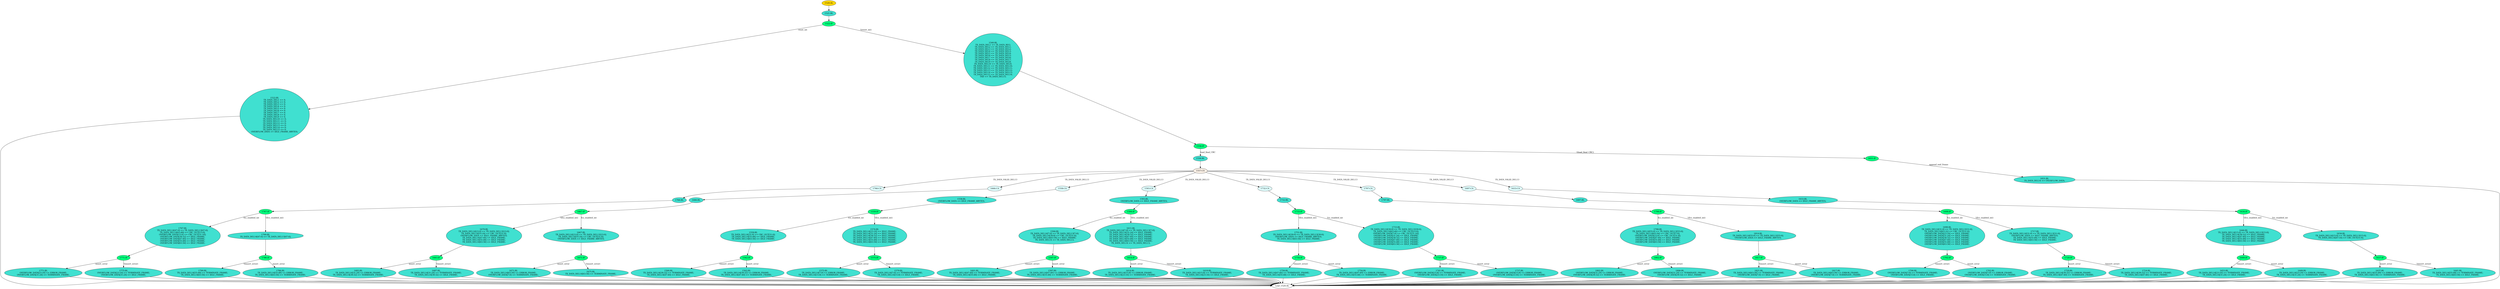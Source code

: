 strict digraph "" {
	node [label="\N"];
	"1821:BL"	 [ast="<pyverilog.vparser.ast.Block object at 0x7f2e1311b410>",
		fillcolor=turquoise,
		label="1821:BL
TX_DATA_DEL14[63:56] <= TERMINATE_FRAME;
OVERFLOW_DATA[7:0] <= IDLE_FRAME;",
		statements="[<pyverilog.vparser.ast.NonblockingSubstitution object at 0x7f2e12fb0f10>, <pyverilog.vparser.ast.NonblockingSubstitution object \
at 0x7f2e1311b1d0>]",
		style=filled,
		typ=Block];
	"Leaf_1520:AL"	 [def_var="['TX_DATA_DEL7', 'TX_DATA_DEL6', 'TX_DATA_DEL5', 'TX_DATA_DEL4', 'TX_DATA_DEL3', 'TX_DATA_DEL2', 'TX_DATA_DEL1', 'TX_DATA_DEL14', '\
TX_DATA_DEL12', 'TXD', 'OVERFLOW_DATA', 'TX_DATA_DEL11', 'TX_DATA_DEL9', 'TX_DATA_DEL8', 'TX_DATA_DEL10', 'TX_DATA_DEL13', 'TX_DATA_\
DEL15']",
		label="Leaf_1520:AL"];
	"1821:BL" -> "Leaf_1520:AL"	 [cond="[]",
		lineno=None];
	"1706:BL"	 [ast="<pyverilog.vparser.ast.Block object at 0x7f2e1311b910>",
		fillcolor=turquoise,
		label="1706:BL
OVERFLOW_DATA[7:0] <= TERMINATE_FRAME;
OVERFLOW_DATA[15:8] <= IDLE_FRAME;",
		statements="[<pyverilog.vparser.ast.NonblockingSubstitution object at 0x7f2e1311b450>, <pyverilog.vparser.ast.NonblockingSubstitution object \
at 0x7f2e1311b6d0>]",
		style=filled,
		typ=Block];
	"1706:BL" -> "Leaf_1520:AL"	 [cond="[]",
		lineno=None];
	"1766:CA"	 [ast="<pyverilog.vparser.ast.Case object at 0x7f2e1311b950>",
		fillcolor=lightcyan,
		label="1766:CA",
		statements="[]",
		style=filled,
		typ=Case];
	"1766:BL"	 [ast="<pyverilog.vparser.ast.Block object at 0x7f2e1311b9d0>",
		fillcolor=turquoise,
		label="1766:BL",
		statements="[]",
		style=filled,
		typ=Block];
	"1766:CA" -> "1766:BL"	 [cond="[]",
		lineno=None];
	"1575:IF"	 [ast="<pyverilog.vparser.ast.IfStatement object at 0x7f2e12fb3710>",
		fillcolor=springgreen,
		label="1575:IF",
		statements="[]",
		style=filled,
		typ=IfStatement];
	"1575:BL"	 [ast="<pyverilog.vparser.ast.Block object at 0x7f2e12fb3c50>",
		fillcolor=turquoise,
		label="1575:BL
TX_DATA_DEL14[7:0] <= ERROR_FRAME;
TX_DATA_DEL14[15:8] <= TERMINATE_FRAME;",
		statements="[<pyverilog.vparser.ast.NonblockingSubstitution object at 0x7f2e12fb3c90>, <pyverilog.vparser.ast.NonblockingSubstitution object \
at 0x7f2e12fb3ed0>]",
		style=filled,
		typ=Block];
	"1575:IF" -> "1575:BL"	 [cond="['insert_error']",
		label=insert_error,
		lineno=1575];
	"1579:BL"	 [ast="<pyverilog.vparser.ast.Block object at 0x7f2e12fb3750>",
		fillcolor=turquoise,
		label="1579:BL
TX_DATA_DEL14[7:0] <= TERMINATE_FRAME;
TX_DATA_DEL14[15:8] <= IDLE_FRAME;",
		statements="[<pyverilog.vparser.ast.NonblockingSubstitution object at 0x7f2e12fb3790>, <pyverilog.vparser.ast.NonblockingSubstitution object \
at 0x7f2e12fb3a10>]",
		style=filled,
		typ=Block];
	"1575:IF" -> "1579:BL"	 [cond="['insert_error']",
		label="!(insert_error)",
		lineno=1575];
	"1679:BL"	 [ast="<pyverilog.vparser.ast.Block object at 0x7f2e12fb5110>",
		fillcolor=turquoise,
		label="1679:BL
TX_DATA_DEL14[23:0] <= TX_DATA_DEL13[23:0];
TX_DATA_DEL14[55:24] <= CRC_OUT[31:0];
OVERFLOW_DATA <= IDLE_FRAME_8BYTES;
TX_\
DATA_DEL14[47:40] <= IDLE_FRAME;
TX_DATA_DEL14[55:48] <= IDLE_FRAME;
TX_DATA_DEL14[63:56] <= IDLE_FRAME;",
		statements="[<pyverilog.vparser.ast.NonblockingSubstitution object at 0x7f2e12fb4210>, <pyverilog.vparser.ast.NonblockingSubstitution object \
at 0x7f2e12fb4550>, <pyverilog.vparser.ast.NonblockingSubstitution object at 0x7f2e12fb4850>, <pyverilog.vparser.ast.NonblockingSubstitution \
object at 0x7f2e12fb4a10>, <pyverilog.vparser.ast.NonblockingSubstitution object at 0x7f2e12fb4c50>, <pyverilog.vparser.ast.NonblockingSubstitution \
object at 0x7f2e12fb4e90>]",
		style=filled,
		typ=Block];
	"1683:IF"	 [ast="<pyverilog.vparser.ast.IfStatement object at 0x7f2e12fb5150>",
		fillcolor=springgreen,
		label="1683:IF",
		statements="[]",
		style=filled,
		typ=IfStatement];
	"1679:BL" -> "1683:IF"	 [cond="[]",
		lineno=None];
	"1720:BL"	 [ast="<pyverilog.vparser.ast.Block object at 0x7f2e12fb6110>",
		fillcolor=turquoise,
		label="1720:BL
TX_DATA_DEL14[39:32] <= ERROR_FRAME;
TX_DATA_DEL14[47:40] <= TERMINATE_FRAME;",
		statements="[<pyverilog.vparser.ast.NonblockingSubstitution object at 0x7f2e12fb5c10>, <pyverilog.vparser.ast.NonblockingSubstitution object \
at 0x7f2e12fb5e50>]",
		style=filled,
		typ=Block];
	"1720:BL" -> "Leaf_1520:AL"	 [cond="[]",
		lineno=None];
	"1597:IF"	 [ast="<pyverilog.vparser.ast.IfStatement object at 0x7f2e12fb6150>",
		fillcolor=springgreen,
		label="1597:IF",
		statements="[]",
		style=filled,
		typ=IfStatement];
	"1601:BL"	 [ast="<pyverilog.vparser.ast.Block object at 0x7f2e12fb6190>",
		fillcolor=turquoise,
		label="1601:BL
TX_DATA_DEL14[47:40] <= TERMINATE_FRAME;
TX_DATA_DEL14[55:48] <= IDLE_FRAME;",
		statements="[<pyverilog.vparser.ast.NonblockingSubstitution object at 0x7f2e12fb61d0>, <pyverilog.vparser.ast.NonblockingSubstitution object \
at 0x7f2e12fb6450>]",
		style=filled,
		typ=Block];
	"1597:IF" -> "1601:BL"	 [cond="['insert_error']",
		label="!(insert_error)",
		lineno=1597];
	"1597:BL"	 [ast="<pyverilog.vparser.ast.Block object at 0x7f2e12fb6690>",
		fillcolor=turquoise,
		label="1597:BL
TX_DATA_DEL14[47:40] <= ERROR_FRAME;
TX_DATA_DEL14[55:48] <= TERMINATE_FRAME;",
		statements="[<pyverilog.vparser.ast.NonblockingSubstitution object at 0x7f2e12fb66d0>, <pyverilog.vparser.ast.NonblockingSubstitution object \
at 0x7f2e12fb6910>]",
		style=filled,
		typ=Block];
	"1597:IF" -> "1597:BL"	 [cond="['insert_error']",
		label=insert_error,
		lineno=1597];
	"1798:BL"	 [ast="<pyverilog.vparser.ast.Block object at 0x7f2e12fb7c50>",
		fillcolor=turquoise,
		label="1798:BL
TX_DATA_DEL14[55:0] <= TX_DATA_DEL13[55:0];
TX_DATA_DEL14[63:56] <= CRC_OUT[7:0];
OVERFLOW_DATA[23:0] <= CRC_OUT[31:8];
\
OVERFLOW_DATA[47:40] <= IDLE_FRAME;
OVERFLOW_DATA[55:48] <= IDLE_FRAME;
OVERFLOW_DATA[63:56] <= IDLE_FRAME;",
		statements="[<pyverilog.vparser.ast.NonblockingSubstitution object at 0x7f2e12fb6c10>, <pyverilog.vparser.ast.NonblockingSubstitution object \
at 0x7f2e12fb6f50>, <pyverilog.vparser.ast.NonblockingSubstitution object at 0x7f2e12fb7290>, <pyverilog.vparser.ast.NonblockingSubstitution \
object at 0x7f2e12fb7590>, <pyverilog.vparser.ast.NonblockingSubstitution object at 0x7f2e12fb77d0>, <pyverilog.vparser.ast.NonblockingSubstitution \
object at 0x7f2e12fb7a10>]",
		style=filled,
		typ=Block];
	"1802:IF"	 [ast="<pyverilog.vparser.ast.IfStatement object at 0x7f2e12fb7c90>",
		fillcolor=springgreen,
		label="1802:IF",
		statements="[]",
		style=filled,
		typ=IfStatement];
	"1798:BL" -> "1802:IF"	 [cond="[]",
		lineno=None];
	"1817:IF"	 [ast="<pyverilog.vparser.ast.IfStatement object at 0x7f2e12fb8790>",
		fillcolor=springgreen,
		label="1817:IF",
		statements="[]",
		style=filled,
		typ=IfStatement];
	"1817:IF" -> "1821:BL"	 [cond="['insert_error']",
		label="!(insert_error)",
		lineno=1817];
	"1817:BL"	 [ast="<pyverilog.vparser.ast.Block object at 0x7f2e12fb87d0>",
		fillcolor=turquoise,
		label="1817:BL
TX_DATA_DEL14[63:56] <= ERROR_FRAME;
OVERFLOW_DATA[7:0] <= TERMINATE_FRAME;",
		statements="[<pyverilog.vparser.ast.NonblockingSubstitution object at 0x7f2e12fb8810>, <pyverilog.vparser.ast.NonblockingSubstitution object \
at 0x7f2e12fb8a50>]",
		style=filled,
		typ=Block];
	"1817:IF" -> "1817:BL"	 [cond="['insert_error']",
		label=insert_error,
		lineno=1817];
	"1771:BL"	 [ast="<pyverilog.vparser.ast.Block object at 0x7f2e12fb27d0>",
		fillcolor=turquoise,
		label="1771:BL
OVERFLOW_DATA[23:16] <= ERROR_FRAME;
OVERFLOW_DATA[31:24] <= TERMINATE_FRAME;",
		statements="[<pyverilog.vparser.ast.NonblockingSubstitution object at 0x7f2e12fb2810>, <pyverilog.vparser.ast.NonblockingSubstitution object \
at 0x7f2e12fb2a50>]",
		style=filled,
		typ=Block];
	"1771:BL" -> "Leaf_1520:AL"	 [cond="[]",
		lineno=None];
	"1667:BL"	 [ast="<pyverilog.vparser.ast.Block object at 0x7f2e12fb9590>",
		fillcolor=turquoise,
		label="1667:BL
TX_DATA_DEL14[23:0] <= TX_DATA_DEL13[23:0];
TX_DATA_DEL14[55:24] <= CRC_OUT[31:0];
OVERFLOW_DATA <= IDLE_FRAME_8BYTES;",
		statements="[<pyverilog.vparser.ast.NonblockingSubstitution object at 0x7f2e12fb8d50>, <pyverilog.vparser.ast.NonblockingSubstitution object \
at 0x7f2e12fb90d0>, <pyverilog.vparser.ast.NonblockingSubstitution object at 0x7f2e12fb93d0>]",
		style=filled,
		typ=Block];
	"1671:IF"	 [ast="<pyverilog.vparser.ast.IfStatement object at 0x7f2e12fb95d0>",
		fillcolor=springgreen,
		label="1671:IF",
		statements="[]",
		style=filled,
		typ=IfStatement];
	"1667:BL" -> "1671:IF"	 [cond="[]",
		lineno=None];
	"1790:BL"	 [ast="<pyverilog.vparser.ast.Block object at 0x7f2e1311be10>",
		fillcolor=turquoise,
		label="1790:BL
TX_DATA_DEL14[55:48] <= TERMINATE_FRAME;
TX_DATA_DEL14[63:56] <= IDLE_FRAME;",
		statements="[<pyverilog.vparser.ast.NonblockingSubstitution object at 0x7f2e1311be50>, <pyverilog.vparser.ast.NonblockingSubstitution object \
at 0x7f2e12fb1110>]",
		style=filled,
		typ=Block];
	"1790:BL" -> "Leaf_1520:AL"	 [cond="[]",
		lineno=None];
	"1593:BL"	 [ast="<pyverilog.vparser.ast.Block object at 0x7f2e12fbc090>",
		fillcolor=turquoise,
		label="1593:BL
OVERFLOW_DATA <= IDLE_FRAME_8BYTES;",
		statements="[<pyverilog.vparser.ast.NonblockingSubstitution object at 0x7f2e12fb9e90>]",
		style=filled,
		typ=Block];
	"1594:IF"	 [ast="<pyverilog.vparser.ast.IfStatement object at 0x7f2e12fbc0d0>",
		fillcolor=springgreen,
		label="1594:IF",
		statements="[]",
		style=filled,
		typ=IfStatement];
	"1593:BL" -> "1594:IF"	 [cond="[]",
		lineno=None];
	"1758:BL"	 [ast="<pyverilog.vparser.ast.Block object at 0x7f2e12f71190>",
		fillcolor=turquoise,
		label="1758:BL
TX_DATA_DEL14[47:40] <= TERMINATE_FRAME;
TX_DATA_DEL14[55:48] <= IDLE_FRAME;",
		statements="[<pyverilog.vparser.ast.NonblockingSubstitution object at 0x7f2e12f711d0>, <pyverilog.vparser.ast.NonblockingSubstitution object \
at 0x7f2e12f71450>]",
		style=filled,
		typ=Block];
	"1758:BL" -> "Leaf_1520:AL"	 [cond="[]",
		lineno=None];
	"1702:BL"	 [ast="<pyverilog.vparser.ast.Block object at 0x7f2e12fcdc90>",
		fillcolor=turquoise,
		label="1702:BL
OVERFLOW_DATA[7:0] <= ERROR_FRAME;
OVERFLOW_DATA[15:8] <= TERMINATE_FRAME;",
		statements="[<pyverilog.vparser.ast.NonblockingSubstitution object at 0x7f2e12fcd7d0>, <pyverilog.vparser.ast.NonblockingSubstitution object \
at 0x7f2e12fcda10>]",
		style=filled,
		typ=Block];
	"1702:BL" -> "Leaf_1520:AL"	 [cond="[]",
		lineno=None];
	"1720:IF"	 [ast="<pyverilog.vparser.ast.IfStatement object at 0x7f2e12f57210>",
		fillcolor=springgreen,
		label="1720:IF",
		statements="[]",
		style=filled,
		typ=IfStatement];
	"1720:IF" -> "1720:BL"	 [cond="['insert_error']",
		label=insert_error,
		lineno=1720];
	"1724:BL"	 [ast="<pyverilog.vparser.ast.Block object at 0x7f2e12f57250>",
		fillcolor=turquoise,
		label="1724:BL
TX_DATA_DEL14[39:32] <= TERMINATE_FRAME;
TX_DATA_DEL14[47:40] <= IDLE_FRAME;",
		statements="[<pyverilog.vparser.ast.NonblockingSubstitution object at 0x7f2e12f57290>, <pyverilog.vparser.ast.NonblockingSubstitution object \
at 0x7f2e12f57510>]",
		style=filled,
		typ=Block];
	"1720:IF" -> "1724:BL"	 [cond="['insert_error']",
		label="!(insert_error)",
		lineno=1720];
	"1637:IF"	 [ast="<pyverilog.vparser.ast.IfStatement object at 0x7f2e12f577d0>",
		fillcolor=springgreen,
		label="1637:IF",
		statements="[]",
		style=filled,
		typ=IfStatement];
	"1637:BL"	 [ast="<pyverilog.vparser.ast.Block object at 0x7f2e13303410>",
		fillcolor=turquoise,
		label="1637:BL
TX_DATA_DEL14[55:48] <= ERROR_FRAME;
TX_DATA_DEL14[63:56] <= TERMINATE_FRAME;",
		statements="[<pyverilog.vparser.ast.NonblockingSubstitution object at 0x7f2e13303e50>, <pyverilog.vparser.ast.NonblockingSubstitution object \
at 0x7f2e12f57f10>]",
		style=filled,
		typ=Block];
	"1637:IF" -> "1637:BL"	 [cond="['insert_error']",
		label=insert_error,
		lineno=1637];
	"1641:BL"	 [ast="<pyverilog.vparser.ast.Block object at 0x7f2e12f57810>",
		fillcolor=turquoise,
		label="1641:BL
TX_DATA_DEL14[55:48] <= TERMINATE_FRAME;
TX_DATA_DEL14[63:56] <= IDLE_FRAME;",
		statements="[<pyverilog.vparser.ast.NonblockingSubstitution object at 0x7f2e12f57850>, <pyverilog.vparser.ast.NonblockingSubstitution object \
at 0x7f2e12f57ad0>]",
		style=filled,
		typ=Block];
	"1637:IF" -> "1641:BL"	 [cond="['insert_error']",
		label="!(insert_error)",
		lineno=1637];
	"1634:IF"	 [ast="<pyverilog.vparser.ast.IfStatement object at 0x7f2e12f60250>",
		fillcolor=springgreen,
		label="1634:IF",
		statements="[]",
		style=filled,
		typ=IfStatement];
	"1646:BL"	 [ast="<pyverilog.vparser.ast.Block object at 0x7f2e12f60290>",
		fillcolor=turquoise,
		label="1646:BL
TX_DATA_DEL14[15:0] <= TX_DATA_DEL13[15:0];
TX_DATA_DEL14[39:32] <= IDLE_FRAME;
TX_DATA_DEL14[47:40] <= IDLE_FRAME;
TX_DATA_\
DEL14[55:48] <= IDLE_FRAME;
TX_DATA_DEL14[63:56] <= IDLE_FRAME;",
		statements="[<pyverilog.vparser.ast.NonblockingSubstitution object at 0x7f2e12f602d0>, <pyverilog.vparser.ast.NonblockingSubstitution object \
at 0x7f2e12f68110>, <pyverilog.vparser.ast.NonblockingSubstitution object at 0x7f2e12f68350>, <pyverilog.vparser.ast.NonblockingSubstitution \
object at 0x7f2e12f68590>, <pyverilog.vparser.ast.NonblockingSubstitution object at 0x7f2e12f687d0>]",
		style=filled,
		typ=Block];
	"1634:IF" -> "1646:BL"	 [cond="['fcs_enabled_int']",
		label="!(fcs_enabled_int)",
		lineno=1634];
	"1634:BL"	 [ast="<pyverilog.vparser.ast.Block object at 0x7f2e12f68a10>",
		fillcolor=turquoise,
		label="1634:BL
TX_DATA_DEL14[15:0] <= TX_DATA_DEL13[15:0];
TX_DATA_DEL14[47:16] <= CRC_OUT[31:0];",
		statements="[<pyverilog.vparser.ast.NonblockingSubstitution object at 0x7f2e12f68a50>, <pyverilog.vparser.ast.NonblockingSubstitution object \
at 0x7f2e12f68d90>]",
		style=filled,
		typ=Block];
	"1634:IF" -> "1634:BL"	 [cond="['fcs_enabled_int']",
		label=fcs_enabled_int,
		lineno=1634];
	"1754:IF"	 [ast="<pyverilog.vparser.ast.IfStatement object at 0x7f2e12f71150>",
		fillcolor=springgreen,
		label="1754:IF",
		statements="[]",
		style=filled,
		typ=IfStatement];
	"1754:IF" -> "1758:BL"	 [cond="['insert_error']",
		label="!(insert_error)",
		lineno=1754];
	"1754:BL"	 [ast="<pyverilog.vparser.ast.Block object at 0x7f2e12f71690>",
		fillcolor=turquoise,
		label="1754:BL
TX_DATA_DEL14[47:40] <= ERROR_FRAME;
TX_DATA_DEL14[55:48] <= TERMINATE_FRAME;",
		statements="[<pyverilog.vparser.ast.NonblockingSubstitution object at 0x7f2e12f716d0>, <pyverilog.vparser.ast.NonblockingSubstitution object \
at 0x7f2e12f71910>]",
		style=filled,
		typ=Block];
	"1754:IF" -> "1754:BL"	 [cond="['insert_error']",
		label=insert_error,
		lineno=1754];
	"1767:IF"	 [ast="<pyverilog.vparser.ast.IfStatement object at 0x7f2e1311ba10>",
		fillcolor=springgreen,
		label="1767:IF",
		statements="[]",
		style=filled,
		typ=IfStatement];
	"1766:BL" -> "1767:IF"	 [cond="[]",
		lineno=None];
	"1559:BL"	 [ast="<pyverilog.vparser.ast.Block object at 0x7f2e12f7a3d0>",
		fillcolor=turquoise,
		label="1559:BL
TX_DATA_DEL14[31:0] <= CRC_OUT[31:0];
TX_DATA_DEL14[55:48] <= IDLE_FRAME;
TX_DATA_DEL14[63:56] <= IDLE_FRAME;",
		statements="[<pyverilog.vparser.ast.NonblockingSubstitution object at 0x7f2e12f71c10>, <pyverilog.vparser.ast.NonblockingSubstitution object \
at 0x7f2e12f71f10>, <pyverilog.vparser.ast.NonblockingSubstitution object at 0x7f2e12f7a190>]",
		style=filled,
		typ=Block];
	"1562:IF"	 [ast="<pyverilog.vparser.ast.IfStatement object at 0x7f2e12f7a410>",
		fillcolor=springgreen,
		label="1562:IF",
		statements="[]",
		style=filled,
		typ=IfStatement];
	"1559:BL" -> "1562:IF"	 [cond="[]",
		lineno=None];
	"1556:BL"	 [ast="<pyverilog.vparser.ast.Block object at 0x7f2e12f7a9d0>",
		fillcolor=turquoise,
		label="1556:BL",
		statements="[]",
		style=filled,
		typ=Block];
	"1557:CS"	 [ast="<pyverilog.vparser.ast.CaseStatement object at 0x7f2e12f7aa10>",
		fillcolor=linen,
		label="1557:CS",
		statements="[]",
		style=filled,
		typ=CaseStatement];
	"1556:BL" -> "1557:CS"	 [cond="[]",
		lineno=None];
	"1683:BL"	 [ast="<pyverilog.vparser.ast.Block object at 0x7f2e12fb5690>",
		fillcolor=turquoise,
		label="1683:BL
TX_DATA_DEL14[31:24] <= ERROR_FRAME;
TX_DATA_DEL14[39:32] <= TERMINATE_FRAME;",
		statements="[<pyverilog.vparser.ast.NonblockingSubstitution object at 0x7f2e12fb56d0>, <pyverilog.vparser.ast.NonblockingSubstitution object \
at 0x7f2e12fb5910>]",
		style=filled,
		typ=Block];
	"1683:BL" -> "Leaf_1520:AL"	 [cond="[]",
		lineno=None];
	"1831:BL"	 [ast="<pyverilog.vparser.ast.Block object at 0x7f2e12f36650>",
		fillcolor=turquoise,
		label="1831:BL
TX_DATA_DEL14 <= OVERFLOW_DATA;",
		statements="[<pyverilog.vparser.ast.NonblockingSubstitution object at 0x7f2e12f36490>]",
		style=filled,
		typ=Block];
	"1831:BL" -> "Leaf_1520:AL"	 [cond="[]",
		lineno=None];
	"1754:BL" -> "Leaf_1520:AL"	 [cond="[]",
		lineno=None];
	"1802:BL"	 [ast="<pyverilog.vparser.ast.Block object at 0x7f2e12fb8210>",
		fillcolor=turquoise,
		label="1802:BL
OVERFLOW_DATA[31:24] <= ERROR_FRAME;
OVERFLOW_DATA[39:32] <= TERMINATE_FRAME;",
		statements="[<pyverilog.vparser.ast.NonblockingSubstitution object at 0x7f2e12fb8250>, <pyverilog.vparser.ast.NonblockingSubstitution object \
at 0x7f2e12fb8490>]",
		style=filled,
		typ=Block];
	"1802:BL" -> "Leaf_1520:AL"	 [cond="[]",
		lineno=None];
	"1741:BL"	 [ast="<pyverilog.vparser.ast.Block object at 0x7f2e12f25610>",
		fillcolor=turquoise,
		label="1741:BL
OVERFLOW_DATA[15:8] <= TERMINATE_FRAME;
OVERFLOW_DATA[23:16] <= IDLE_FRAME;",
		statements="[<pyverilog.vparser.ast.NonblockingSubstitution object at 0x7f2e12f25650>, <pyverilog.vparser.ast.NonblockingSubstitution object \
at 0x7f2e12f258d0>]",
		style=filled,
		typ=Block];
	"1741:BL" -> "Leaf_1520:AL"	 [cond="[]",
		lineno=None];
	"1558:BL"	 [ast="<pyverilog.vparser.ast.Block object at 0x7f2e12f7ab90>",
		fillcolor=turquoise,
		label="1558:BL
OVERFLOW_DATA <= IDLE_FRAME_8BYTES;",
		statements="[<pyverilog.vparser.ast.NonblockingSubstitution object at 0x7f2e12f82ad0>]",
		style=filled,
		typ=Block];
	"1559:IF"	 [ast="<pyverilog.vparser.ast.IfStatement object at 0x7f2e12f7abd0>",
		fillcolor=springgreen,
		label="1559:IF",
		statements="[]",
		style=filled,
		typ=IfStatement];
	"1558:BL" -> "1559:IF"	 [cond="[]",
		lineno=None];
	"1767:BL"	 [ast="<pyverilog.vparser.ast.Block object at 0x7f2e12fb18d0>",
		fillcolor=turquoise,
		label="1767:BL
TX_DATA_DEL14[47:0] <= TX_DATA_DEL13[47:0];
TX_DATA_DEL14[63:48] <= CRC_OUT[15:0];
OVERFLOW_DATA[15:0] <= CRC_OUT[31:16];
\
OVERFLOW_DATA[39:32] <= IDLE_FRAME;
OVERFLOW_DATA[47:40] <= IDLE_FRAME;
OVERFLOW_DATA[55:48] <= IDLE_FRAME;
OVERFLOW_DATA[63:56] <= \
IDLE_FRAME;",
		statements="[<pyverilog.vparser.ast.NonblockingSubstitution object at 0x7f2e12fb1910>, <pyverilog.vparser.ast.NonblockingSubstitution object \
at 0x7f2e12fb1c50>, <pyverilog.vparser.ast.NonblockingSubstitution object at 0x7f2e12fb1f50>, <pyverilog.vparser.ast.NonblockingSubstitution \
object at 0x7f2e12fb2d50>, <pyverilog.vparser.ast.NonblockingSubstitution object at 0x7f2e12fb2f90>, <pyverilog.vparser.ast.NonblockingSubstitution \
object at 0x7f2e12fb3210>, <pyverilog.vparser.ast.NonblockingSubstitution object at 0x7f2e12fb3450>]",
		style=filled,
		typ=Block];
	"1771:IF"	 [ast="<pyverilog.vparser.ast.IfStatement object at 0x7f2e12fb2290>",
		fillcolor=springgreen,
		label="1771:IF",
		statements="[]",
		style=filled,
		typ=IfStatement];
	"1767:BL" -> "1771:IF"	 [cond="[]",
		lineno=None];
	"1767:IF" -> "1767:BL"	 [cond="['fcs_enabled_int']",
		label=fcs_enabled_int,
		lineno=1767];
	"1784:BL"	 [ast="<pyverilog.vparser.ast.Block object at 0x7f2e1311ba50>",
		fillcolor=turquoise,
		label="1784:BL
TX_DATA_DEL14[47:0] <= TX_DATA_DEL13[47:0];",
		statements="[<pyverilog.vparser.ast.NonblockingSubstitution object at 0x7f2e1311ba90>]",
		style=filled,
		typ=Block];
	"1767:IF" -> "1784:BL"	 [cond="['fcs_enabled_int']",
		label="!(fcs_enabled_int)",
		lineno=1767];
	"1786:IF"	 [ast="<pyverilog.vparser.ast.IfStatement object at 0x7f2e1311bdd0>",
		fillcolor=springgreen,
		label="1786:IF",
		statements="[]",
		style=filled,
		typ=IfStatement];
	"1784:BL" -> "1786:IF"	 [cond="[]",
		lineno=None];
	"1666:CA"	 [ast="<pyverilog.vparser.ast.Case object at 0x7f2e12f8b050>",
		fillcolor=lightcyan,
		label="1666:CA",
		statements="[]",
		style=filled,
		typ=Case];
	"1666:BL"	 [ast="<pyverilog.vparser.ast.Block object at 0x7f2e12f8b0d0>",
		fillcolor=turquoise,
		label="1666:BL",
		statements="[]",
		style=filled,
		typ=Block];
	"1666:CA" -> "1666:BL"	 [cond="[]",
		lineno=None];
	"1637:BL" -> "Leaf_1520:AL"	 [cond="[]",
		lineno=None];
	"1732:BL"	 [ast="<pyverilog.vparser.ast.Block object at 0x7f2e12f1c3d0>",
		fillcolor=turquoise,
		label="1732:BL",
		statements="[]",
		style=filled,
		typ=Block];
	"1733:IF"	 [ast="<pyverilog.vparser.ast.IfStatement object at 0x7f2e12f1c410>",
		fillcolor=springgreen,
		label="1733:IF",
		statements="[]",
		style=filled,
		typ=IfStatement];
	"1732:BL" -> "1733:IF"	 [cond="[]",
		lineno=None];
	"1649:IF"	 [ast="<pyverilog.vparser.ast.IfStatement object at 0x7f2e12f60610>",
		fillcolor=springgreen,
		label="1649:IF",
		statements="[]",
		style=filled,
		typ=IfStatement];
	"1646:BL" -> "1649:IF"	 [cond="[]",
		lineno=None];
	"1557:CS" -> "1766:CA"	 [cond="['TX_DATA_VALID_DEL13']",
		label=TX_DATA_VALID_DEL13,
		lineno=1557];
	"1557:CS" -> "1666:CA"	 [cond="['TX_DATA_VALID_DEL13']",
		label=TX_DATA_VALID_DEL13,
		lineno=1557];
	"1558:CA"	 [ast="<pyverilog.vparser.ast.Case object at 0x7f2e12f7ab10>",
		fillcolor=lightcyan,
		label="1558:CA",
		statements="[]",
		style=filled,
		typ=Case];
	"1557:CS" -> "1558:CA"	 [cond="['TX_DATA_VALID_DEL13']",
		label=TX_DATA_VALID_DEL13,
		lineno=1557];
	"1593:CA"	 [ast="<pyverilog.vparser.ast.Case object at 0x7f2e12f82c90>",
		fillcolor=lightcyan,
		label="1593:CA",
		statements="[]",
		style=filled,
		typ=Case];
	"1557:CS" -> "1593:CA"	 [cond="['TX_DATA_VALID_DEL13']",
		label=TX_DATA_VALID_DEL13,
		lineno=1557];
	"1732:CA"	 [ast="<pyverilog.vparser.ast.Case object at 0x7f2e12f1c350>",
		fillcolor=lightcyan,
		label="1732:CA",
		statements="[]",
		style=filled,
		typ=Case];
	"1557:CS" -> "1732:CA"	 [cond="['TX_DATA_VALID_DEL13']",
		label=TX_DATA_VALID_DEL13,
		lineno=1557];
	"1797:CA"	 [ast="<pyverilog.vparser.ast.Case object at 0x7f2e12f2dcd0>",
		fillcolor=lightcyan,
		label="1797:CA",
		statements="[]",
		style=filled,
		typ=Case];
	"1557:CS" -> "1797:CA"	 [cond="['TX_DATA_VALID_DEL13']",
		label=TX_DATA_VALID_DEL13,
		lineno=1557];
	"1697:CA"	 [ast="<pyverilog.vparser.ast.Case object at 0x7f2e12f8b250>",
		fillcolor=lightcyan,
		label="1697:CA",
		statements="[]",
		style=filled,
		typ=Case];
	"1557:CS" -> "1697:CA"	 [cond="['TX_DATA_VALID_DEL13']",
		label=TX_DATA_VALID_DEL13,
		lineno=1557];
	"1633:CA"	 [ast="<pyverilog.vparser.ast.Case object at 0x7f2e12f82d50>",
		fillcolor=lightcyan,
		label="1633:CA",
		statements="[]",
		style=filled,
		typ=Case];
	"1557:CS" -> "1633:CA"	 [cond="['TX_DATA_VALID_DEL13']",
		label=TX_DATA_VALID_DEL13,
		lineno=1557];
	"1558:CA" -> "1558:BL"	 [cond="[]",
		lineno=None];
	"1601:BL" -> "Leaf_1520:AL"	 [cond="[]",
		lineno=None];
	"1653:BL"	 [ast="<pyverilog.vparser.ast.Block object at 0x7f2e12f60650>",
		fillcolor=turquoise,
		label="1653:BL
TX_DATA_DEL14[23:16] <= TERMINATE_FRAME;
TX_DATA_DEL14[31:24] <= IDLE_FRAME;",
		statements="[<pyverilog.vparser.ast.NonblockingSubstitution object at 0x7f2e12f60690>, <pyverilog.vparser.ast.NonblockingSubstitution object \
at 0x7f2e12f60910>]",
		style=filled,
		typ=Block];
	"1649:IF" -> "1653:BL"	 [cond="['insert_error']",
		label="!(insert_error)",
		lineno=1649];
	"1649:BL"	 [ast="<pyverilog.vparser.ast.Block object at 0x7f2e12f60b50>",
		fillcolor=turquoise,
		label="1649:BL
TX_DATA_DEL14[23:16] <= ERROR_FRAME;
TX_DATA_DEL14[31:24] <= TERMINATE_FRAME;",
		statements="[<pyverilog.vparser.ast.NonblockingSubstitution object at 0x7f2e12f60b90>, <pyverilog.vparser.ast.NonblockingSubstitution object \
at 0x7f2e12f60dd0>]",
		style=filled,
		typ=Block];
	"1649:IF" -> "1649:BL"	 [cond="['insert_error']",
		label=insert_error,
		lineno=1649];
	"1575:BL" -> "Leaf_1520:AL"	 [cond="[]",
		lineno=None];
	"1593:CA" -> "1593:BL"	 [cond="[]",
		lineno=None];
	"1732:CA" -> "1732:BL"	 [cond="[]",
		lineno=None];
	"1597:BL" -> "Leaf_1520:AL"	 [cond="[]",
		lineno=None];
	"1817:BL" -> "Leaf_1520:AL"	 [cond="[]",
		lineno=None];
	"1614:IF"	 [ast="<pyverilog.vparser.ast.IfStatement object at 0x7f2e12fbc490>",
		fillcolor=springgreen,
		label="1614:IF",
		statements="[]",
		style=filled,
		typ=IfStatement];
	"1614:BL"	 [ast="<pyverilog.vparser.ast.Block object at 0x7f2e12fbc9d0>",
		fillcolor=turquoise,
		label="1614:BL
TX_DATA_DEL14[15:8] <= ERROR_FRAME;
TX_DATA_DEL14[23:16] <= TERMINATE_FRAME;",
		statements="[<pyverilog.vparser.ast.NonblockingSubstitution object at 0x7f2e12fbca10>, <pyverilog.vparser.ast.NonblockingSubstitution object \
at 0x7f2e12fbcc50>]",
		style=filled,
		typ=Block];
	"1614:IF" -> "1614:BL"	 [cond="['insert_error']",
		label=insert_error,
		lineno=1614];
	"1618:BL"	 [ast="<pyverilog.vparser.ast.Block object at 0x7f2e12fbc4d0>",
		fillcolor=turquoise,
		label="1618:BL
TX_DATA_DEL14[15:8] <= TERMINATE_FRAME;
TX_DATA_DEL14[23:16] <= IDLE_FRAME;",
		statements="[<pyverilog.vparser.ast.NonblockingSubstitution object at 0x7f2e12fbc510>, <pyverilog.vparser.ast.NonblockingSubstitution object \
at 0x7f2e12fbc790>]",
		style=filled,
		typ=Block];
	"1614:IF" -> "1618:BL"	 [cond="['insert_error']",
		label="!(insert_error)",
		lineno=1614];
	"1775:BL"	 [ast="<pyverilog.vparser.ast.Block object at 0x7f2e12fb22d0>",
		fillcolor=turquoise,
		label="1775:BL
OVERFLOW_DATA[23:16] <= TERMINATE_FRAME;
OVERFLOW_DATA[31:24] <= IDLE_FRAME;",
		statements="[<pyverilog.vparser.ast.NonblockingSubstitution object at 0x7f2e12fb2310>, <pyverilog.vparser.ast.NonblockingSubstitution object \
at 0x7f2e12fb2590>]",
		style=filled,
		typ=Block];
	"1775:BL" -> "Leaf_1520:AL"	 [cond="[]",
		lineno=None];
	"1737:IF"	 [ast="<pyverilog.vparser.ast.IfStatement object at 0x7f2e12f255d0>",
		fillcolor=springgreen,
		label="1737:IF",
		statements="[]",
		style=filled,
		typ=IfStatement];
	"1737:IF" -> "1741:BL"	 [cond="['insert_error']",
		label="!(insert_error)",
		lineno=1737];
	"1737:BL"	 [ast="<pyverilog.vparser.ast.Block object at 0x7f2e12f25b10>",
		fillcolor=turquoise,
		label="1737:BL
OVERFLOW_DATA[15:8] <= ERROR_FRAME;
OVERFLOW_DATA[23:16] <= TERMINATE_FRAME;",
		statements="[<pyverilog.vparser.ast.NonblockingSubstitution object at 0x7f2e12f25b50>, <pyverilog.vparser.ast.NonblockingSubstitution object \
at 0x7f2e12f25d90>]",
		style=filled,
		typ=Block];
	"1737:IF" -> "1737:BL"	 [cond="['insert_error']",
		label=insert_error,
		lineno=1737];
	"1556:IF"	 [ast="<pyverilog.vparser.ast.IfStatement object at 0x7f2e12f36ad0>",
		fillcolor=springgreen,
		label="1556:IF",
		statements="[]",
		style=filled,
		typ=IfStatement];
	"1556:IF" -> "1556:BL"	 [cond="['load_final_CRC']",
		label=load_final_CRC,
		lineno=1556];
	"1831:IF"	 [ast="<pyverilog.vparser.ast.IfStatement object at 0x7f2e12f36b10>",
		fillcolor=springgreen,
		label="1831:IF",
		statements="[]",
		style=filled,
		typ=IfStatement];
	"1556:IF" -> "1831:IF"	 [cond="['load_final_CRC']",
		label="!(load_final_CRC)",
		lineno=1556];
	"1579:BL" -> "Leaf_1520:AL"	 [cond="[]",
		lineno=None];
	"1522:BL"	 [ast="<pyverilog.vparser.ast.Block object at 0x7f2e12f47510>",
		fillcolor=turquoise,
		label="1522:BL
TX_DATA_DEL1 <= 0;
TX_DATA_DEL2 <= 0;
TX_DATA_DEL3 <= 0;
TX_DATA_DEL4 <= 0;
TX_DATA_DEL5 <= 0;
TX_DATA_DEL6 <= 0;
TX_DATA_\
DEL7 <= 0;
TX_DATA_DEL8 <= 0;
TX_DATA_DEL9 <= 0;
TX_DATA_DEL10 <= 0;
TX_DATA_DEL11 <= 0;
TX_DATA_DEL12 <= 0;
TX_DATA_DEL13 <= 0;
\
TX_DATA_DEL14 <= 0;
TX_DATA_DEL15 <= 0;
OVERFLOW_DATA <= IDLE_FRAME_8BYTES;",
		statements="[<pyverilog.vparser.ast.NonblockingSubstitution object at 0x7f2e12f36c50>, <pyverilog.vparser.ast.NonblockingSubstitution object \
at 0x7f2e12f36dd0>, <pyverilog.vparser.ast.NonblockingSubstitution object at 0x7f2e12f36f50>, <pyverilog.vparser.ast.NonblockingSubstitution \
object at 0x7f2e12f3e110>, <pyverilog.vparser.ast.NonblockingSubstitution object at 0x7f2e12f3e290>, <pyverilog.vparser.ast.NonblockingSubstitution \
object at 0x7f2e12f3e410>, <pyverilog.vparser.ast.NonblockingSubstitution object at 0x7f2e12f3e590>, <pyverilog.vparser.ast.NonblockingSubstitution \
object at 0x7f2e12f3e710>, <pyverilog.vparser.ast.NonblockingSubstitution object at 0x7f2e12f3e890>, <pyverilog.vparser.ast.NonblockingSubstitution \
object at 0x7f2e12f3ea10>, <pyverilog.vparser.ast.NonblockingSubstitution object at 0x7f2e12f3eb90>, <pyverilog.vparser.ast.NonblockingSubstitution \
object at 0x7f2e12f3ed10>, <pyverilog.vparser.ast.NonblockingSubstitution object at 0x7f2e12f3ee90>, <pyverilog.vparser.ast.NonblockingSubstitution \
object at 0x7f2e12f47050>, <pyverilog.vparser.ast.NonblockingSubstitution object at 0x7f2e12f471d0>, <pyverilog.vparser.ast.NonblockingSubstitution \
object at 0x7f2e12f47350>]",
		style=filled,
		typ=Block];
	"1522:BL" -> "Leaf_1520:AL"	 [cond="[]",
		lineno=None];
	"1634:BL" -> "1637:IF"	 [cond="[]",
		lineno=None];
	"1653:BL" -> "Leaf_1520:AL"	 [cond="[]",
		lineno=None];
	"1751:BL"	 [ast="<pyverilog.vparser.ast.Block object at 0x7f2e12f1c450>",
		fillcolor=turquoise,
		label="1751:BL
TX_DATA_DEL14[39:0] <= TX_DATA_DEL13[39:0];
OVERFLOW_DATA <= IDLE_FRAME_8BYTES;
TX_DATA_DEL14[63:56] <= IDLE_FRAME;",
		statements="[<pyverilog.vparser.ast.NonblockingSubstitution object at 0x7f2e12f1c490>, <pyverilog.vparser.ast.NonblockingSubstitution object \
at 0x7f2e12f1c810>, <pyverilog.vparser.ast.NonblockingSubstitution object at 0x7f2e12f1c9d0>]",
		style=filled,
		typ=Block];
	"1751:BL" -> "1754:IF"	 [cond="[]",
		lineno=None];
	"1797:BL"	 [ast="<pyverilog.vparser.ast.Block object at 0x7f2e12f2dd50>",
		fillcolor=turquoise,
		label="1797:BL",
		statements="[]",
		style=filled,
		typ=Block];
	"1797:CA" -> "1797:BL"	 [cond="[]",
		lineno=None];
	"1594:BL"	 [ast="<pyverilog.vparser.ast.Block object at 0x7f2e12fc5c90>",
		fillcolor=turquoise,
		label="1594:BL
TX_DATA_DEL14[7:0] <= TX_DATA_DEL13[7:0];
TX_DATA_DEL14[39:8] <= CRC_OUT[31:0];
TX_DATA_DEL14[63:56] <= IDLE_FRAME;
TX_DATA_\
DEL14 <= TX_DATA_DEL13;",
		statements="[<pyverilog.vparser.ast.NonblockingSubstitution object at 0x7f2e12fc5cd0>, <pyverilog.vparser.ast.NonblockingSubstitution object \
at 0x7f2e12fcd050>, <pyverilog.vparser.ast.NonblockingSubstitution object at 0x7f2e12fcd350>, <pyverilog.vparser.ast.NonblockingSubstitution \
object at 0x7f2e12fcd590>]",
		style=filled,
		typ=Block];
	"1594:BL" -> "1597:IF"	 [cond="[]",
		lineno=None];
	"1671:BL"	 [ast="<pyverilog.vparser.ast.Block object at 0x7f2e12fb9910>",
		fillcolor=turquoise,
		label="1671:BL
TX_DATA_DEL14[63:56] <= ERROR_FRAME;
OVERFLOW_DATA[7:0] <= TERMINATE_FRAME;",
		statements="[<pyverilog.vparser.ast.NonblockingSubstitution object at 0x7f2e12fb9950>, <pyverilog.vparser.ast.NonblockingSubstitution object \
at 0x7f2e12fb9b90>]",
		style=filled,
		typ=Block];
	"1671:IF" -> "1671:BL"	 [cond="['insert_error']",
		label=insert_error,
		lineno=1671];
	"1675:BL"	 [ast="<pyverilog.vparser.ast.Block object at 0x7f2e12fb9610>",
		fillcolor=turquoise,
		label="1675:BL
TX_DATA_DEL14[63:56] <= TERMINATE_FRAME;",
		statements="[<pyverilog.vparser.ast.NonblockingSubstitution object at 0x7f2e12fb9650>]",
		style=filled,
		typ=Block];
	"1671:IF" -> "1675:BL"	 [cond="['insert_error']",
		label="!(insert_error)",
		lineno=1671];
	"1566:BL"	 [ast="<pyverilog.vparser.ast.Block object at 0x7f2e12f571d0>",
		fillcolor=turquoise,
		label="1566:BL
TX_DATA_DEL14[39:32] <= TERMINATE_FRAME;
TX_DATA_DEL14[47:40] <= IDLE_FRAME;",
		statements="[<pyverilog.vparser.ast.NonblockingSubstitution object at 0x7f2e12fcdcd0>, <pyverilog.vparser.ast.NonblockingSubstitution object \
at 0x7f2e12fcdf50>]",
		style=filled,
		typ=Block];
	"1566:BL" -> "Leaf_1520:AL"	 [cond="[]",
		lineno=None];
	"1614:BL" -> "Leaf_1520:AL"	 [cond="[]",
		lineno=None];
	"1683:IF" -> "1683:BL"	 [cond="['insert_error']",
		label=insert_error,
		lineno=1683];
	"1687:BL"	 [ast="<pyverilog.vparser.ast.Block object at 0x7f2e12fb5190>",
		fillcolor=turquoise,
		label="1687:BL
TX_DATA_DEL14[31:24] <= TERMINATE_FRAME;
TX_DATA_DEL14[39:32] <= IDLE_FRAME;",
		statements="[<pyverilog.vparser.ast.NonblockingSubstitution object at 0x7f2e12fb51d0>, <pyverilog.vparser.ast.NonblockingSubstitution object \
at 0x7f2e12fb5450>]",
		style=filled,
		typ=Block];
	"1683:IF" -> "1687:BL"	 [cond="['insert_error']",
		label="!(insert_error)",
		lineno=1683];
	"1802:IF" -> "1802:BL"	 [cond="['insert_error']",
		label=insert_error,
		lineno=1802];
	"1806:BL"	 [ast="<pyverilog.vparser.ast.Block object at 0x7f2e12fb7cd0>",
		fillcolor=turquoise,
		label="1806:BL
OVERFLOW_DATA[31:24] <= TERMINATE_FRAME;
OVERFLOW_DATA[39:32] <= IDLE_FRAME;",
		statements="[<pyverilog.vparser.ast.NonblockingSubstitution object at 0x7f2e12fb7d10>, <pyverilog.vparser.ast.NonblockingSubstitution object \
at 0x7f2e12fb7f90>]",
		style=filled,
		typ=Block];
	"1802:IF" -> "1806:BL"	 [cond="['insert_error']",
		label="!(insert_error)",
		lineno=1802];
	"1540:BL"	 [ast="<pyverilog.vparser.ast.Block object at 0x7f2e12f50d90>",
		fillcolor=turquoise,
		label="1540:BL
TX_DATA_DEL1 <= TX_DATA_REG;
TX_DATA_DEL2 <= TX_DATA_DEL1;
TX_DATA_DEL3 <= TX_DATA_DEL2;
TX_DATA_DEL4 <= TX_DATA_DEL3;
TX_\
DATA_DEL5 <= TX_DATA_DEL4;
TX_DATA_DEL6 <= TX_DATA_DEL5;
TX_DATA_DEL7 <= TX_DATA_DEL6;
TX_DATA_DEL8 <= TX_DATA_DEL7;
TX_DATA_DEL9 <= \
TX_DATA_DEL8;
TX_DATA_DEL10 <= TX_DATA_DEL9;
TX_DATA_DEL11 <= TX_DATA_DEL10;
TX_DATA_DEL12 <= TX_DATA_DEL11;
TX_DATA_DEL13 <= TX_\
DATA_DEL12;
TX_DATA_DEL14 <= TX_DATA_DEL13;
TX_DATA_DEL15 <= TX_DATA_DEL14;
TXD <= TX_DATA_DEL15;",
		statements="[<pyverilog.vparser.ast.NonblockingSubstitution object at 0x7f2e12f47550>, <pyverilog.vparser.ast.NonblockingSubstitution object \
at 0x7f2e12f47690>, <pyverilog.vparser.ast.NonblockingSubstitution object at 0x7f2e12f47810>, <pyverilog.vparser.ast.NonblockingSubstitution \
object at 0x7f2e12f47990>, <pyverilog.vparser.ast.NonblockingSubstitution object at 0x7f2e12f47b10>, <pyverilog.vparser.ast.NonblockingSubstitution \
object at 0x7f2e12f47c90>, <pyverilog.vparser.ast.NonblockingSubstitution object at 0x7f2e12f47e10>, <pyverilog.vparser.ast.NonblockingSubstitution \
object at 0x7f2e12f47f90>, <pyverilog.vparser.ast.NonblockingSubstitution object at 0x7f2e12f50150>, <pyverilog.vparser.ast.NonblockingSubstitution \
object at 0x7f2e12f502d0>, <pyverilog.vparser.ast.NonblockingSubstitution object at 0x7f2e12f50450>, <pyverilog.vparser.ast.NonblockingSubstitution \
object at 0x7f2e12f505d0>, <pyverilog.vparser.ast.NonblockingSubstitution object at 0x7f2e12f50750>, <pyverilog.vparser.ast.NonblockingSubstitution \
object at 0x7f2e12f508d0>, <pyverilog.vparser.ast.NonblockingSubstitution object at 0x7f2e12f50a90>, <pyverilog.vparser.ast.NonblockingSubstitution \
object at 0x7f2e12f50c10>]",
		style=filled,
		typ=Block];
	"1540:BL" -> "1556:IF"	 [cond="[]",
		lineno=None];
	"1771:IF" -> "1771:BL"	 [cond="['insert_error']",
		label=insert_error,
		lineno=1771];
	"1771:IF" -> "1775:BL"	 [cond="['insert_error']",
		label="!(insert_error)",
		lineno=1771];
	"1671:BL" -> "Leaf_1520:AL"	 [cond="[]",
		lineno=None];
	"1698:IF"	 [ast="<pyverilog.vparser.ast.IfStatement object at 0x7f2e12f8b310>",
		fillcolor=springgreen,
		label="1698:IF",
		statements="[]",
		style=filled,
		typ=IfStatement];
	"1698:BL"	 [ast="<pyverilog.vparser.ast.Block object at 0x7f2e12f8bd50>",
		fillcolor=turquoise,
		label="1698:BL
TX_DATA_DEL14[31:0] <= TX_DATA_DEL13[31:0];
TX_DATA_DEL14[63:32] <= CRC_OUT[31:0];
OVERFLOW_DATA[23:16] <= IDLE_FRAME;
OVERFLOW_\
DATA[31:24] <= IDLE_FRAME;
OVERFLOW_DATA[39:32] <= IDLE_FRAME;
OVERFLOW_DATA[47:40] <= IDLE_FRAME;
OVERFLOW_DATA[55:48] <= IDLE_\
FRAME;
OVERFLOW_DATA[63:56] <= IDLE_FRAME;",
		statements="[<pyverilog.vparser.ast.NonblockingSubstitution object at 0x7f2e12f8bd90>, <pyverilog.vparser.ast.NonblockingSubstitution object \
at 0x7f2e12f93110>, <pyverilog.vparser.ast.NonblockingSubstitution object at 0x7f2e12f934d0>, <pyverilog.vparser.ast.NonblockingSubstitution \
object at 0x7f2e12f93710>, <pyverilog.vparser.ast.NonblockingSubstitution object at 0x7f2e12f93950>, <pyverilog.vparser.ast.NonblockingSubstitution \
object at 0x7f2e12f93b90>, <pyverilog.vparser.ast.NonblockingSubstitution object at 0x7f2e12f93dd0>, <pyverilog.vparser.ast.NonblockingSubstitution \
object at 0x7f2e12f1c050>]",
		style=filled,
		typ=Block];
	"1698:IF" -> "1698:BL"	 [cond="['fcs_enabled_int']",
		label=fcs_enabled_int,
		lineno=1698];
	"1717:BL"	 [ast="<pyverilog.vparser.ast.Block object at 0x7f2e12f8b350>",
		fillcolor=turquoise,
		label="1717:BL
TX_DATA_DEL14[31:0] <= TX_DATA_DEL13[31:0];
OVERFLOW_DATA <= IDLE_FRAME_8BYTES;
TX_DATA_DEL14[55:48] <= IDLE_FRAME;
TX_DATA_\
DEL14[63:56] <= IDLE_FRAME;",
		statements="[<pyverilog.vparser.ast.NonblockingSubstitution object at 0x7f2e12f8b390>, <pyverilog.vparser.ast.NonblockingSubstitution object \
at 0x7f2e12f8b710>, <pyverilog.vparser.ast.NonblockingSubstitution object at 0x7f2e12f8b8d0>, <pyverilog.vparser.ast.NonblockingSubstitution \
object at 0x7f2e12f8bb10>]",
		style=filled,
		typ=Block];
	"1698:IF" -> "1717:BL"	 [cond="['fcs_enabled_int']",
		label="!(fcs_enabled_int)",
		lineno=1698];
	"1574:BL"	 [ast="<pyverilog.vparser.ast.Block object at 0x7f2e12f7ac10>",
		fillcolor=turquoise,
		label="1574:BL
TX_DATA_DEL14[23:16] <= IDLE_FRAME;
TX_DATA_DEL14[31:24] <= IDLE_FRAME;
TX_DATA_DEL14[39:32] <= IDLE_FRAME;
TX_DATA_DEL14[\
47:40] <= IDLE_FRAME;
TX_DATA_DEL14[55:48] <= IDLE_FRAME;
TX_DATA_DEL14[63:56] <= IDLE_FRAME;",
		statements="[<pyverilog.vparser.ast.NonblockingSubstitution object at 0x7f2e12f7ac50>, <pyverilog.vparser.ast.NonblockingSubstitution object \
at 0x7f2e12f7aed0>, <pyverilog.vparser.ast.NonblockingSubstitution object at 0x7f2e12f82150>, <pyverilog.vparser.ast.NonblockingSubstitution \
object at 0x7f2e12f82390>, <pyverilog.vparser.ast.NonblockingSubstitution object at 0x7f2e12f825d0>, <pyverilog.vparser.ast.NonblockingSubstitution \
object at 0x7f2e12f82810>]",
		style=filled,
		typ=Block];
	"1574:BL" -> "1575:IF"	 [cond="[]",
		lineno=None];
	"1667:IF"	 [ast="<pyverilog.vparser.ast.IfStatement object at 0x7f2e12f8b110>",
		fillcolor=springgreen,
		label="1667:IF",
		statements="[]",
		style=filled,
		typ=IfStatement];
	"1666:BL" -> "1667:IF"	 [cond="[]",
		lineno=None];
	"1522:IF"	 [ast="<pyverilog.vparser.ast.IfStatement object at 0x7f2e12f50dd0>",
		fillcolor=springgreen,
		label="1522:IF",
		statements="[]",
		style=filled,
		typ=IfStatement];
	"1522:IF" -> "1522:BL"	 [cond="['reset_int']",
		label=reset_int,
		lineno=1522];
	"1522:IF" -> "1540:BL"	 [cond="['reset_int']",
		label="!(reset_int)",
		lineno=1522];
	"1798:IF"	 [ast="<pyverilog.vparser.ast.IfStatement object at 0x7f2e12f2dd90>",
		fillcolor=springgreen,
		label="1798:IF",
		statements="[]",
		style=filled,
		typ=IfStatement];
	"1797:BL" -> "1798:IF"	 [cond="[]",
		lineno=None];
	"1667:IF" -> "1679:BL"	 [cond="['fcs_enabled_int']",
		label="!(fcs_enabled_int)",
		lineno=1667];
	"1667:IF" -> "1667:BL"	 [cond="['fcs_enabled_int']",
		label=fcs_enabled_int,
		lineno=1667];
	"1786:IF" -> "1790:BL"	 [cond="['insert_error']",
		label="!(insert_error)",
		lineno=1786];
	"1786:BL"	 [ast="<pyverilog.vparser.ast.Block object at 0x7f2e12fb1350>",
		fillcolor=turquoise,
		label="1786:BL
TX_DATA_DEL14[55:48] <= ERROR_FRAME;
TX_DATA_DEL14[63:56] <= TERMINATE_FRAME;",
		statements="[<pyverilog.vparser.ast.NonblockingSubstitution object at 0x7f2e12fb1390>, <pyverilog.vparser.ast.NonblockingSubstitution object \
at 0x7f2e12fb15d0>]",
		style=filled,
		typ=Block];
	"1786:IF" -> "1786:BL"	 [cond="['insert_error']",
		label=insert_error,
		lineno=1786];
	"1641:BL" -> "Leaf_1520:AL"	 [cond="[]",
		lineno=None];
	"1806:BL" -> "Leaf_1520:AL"	 [cond="[]",
		lineno=None];
	"1702:IF"	 [ast="<pyverilog.vparser.ast.IfStatement object at 0x7f2e12f93410>",
		fillcolor=springgreen,
		label="1702:IF",
		statements="[]",
		style=filled,
		typ=IfStatement];
	"1698:BL" -> "1702:IF"	 [cond="[]",
		lineno=None];
	"1633:BL"	 [ast="<pyverilog.vparser.ast.Block object at 0x7f2e12f82dd0>",
		fillcolor=turquoise,
		label="1633:BL
OVERFLOW_DATA <= IDLE_FRAME_8BYTES;",
		statements="[<pyverilog.vparser.ast.NonblockingSubstitution object at 0x7f2e12f82e10>]",
		style=filled,
		typ=Block];
	"1633:BL" -> "1634:IF"	 [cond="[]",
		lineno=None];
	"1649:BL" -> "Leaf_1520:AL"	 [cond="[]",
		lineno=None];
	"1733:IF" -> "1751:BL"	 [cond="['fcs_enabled_int']",
		label="!(fcs_enabled_int)",
		lineno=1733];
	"1733:BL"	 [ast="<pyverilog.vparser.ast.Block object at 0x7f2e12f1cc10>",
		fillcolor=turquoise,
		label="1733:BL
TX_DATA_DEL14[39:0] <= TX_DATA_DEL13[39:0];
TX_DATA_DEL14[63:40] <= CRC_OUT[23:0];
OVERFLOW_DATA[7:0] <= CRC_OUT[31:24];
\
OVERFLOW_DATA[31:24] <= IDLE_FRAME;
OVERFLOW_DATA[39:32] <= IDLE_FRAME;
OVERFLOW_DATA[47:40] <= IDLE_FRAME;
OVERFLOW_DATA[55:48] <= \
IDLE_FRAME;
OVERFLOW_DATA[63:56] <= IDLE_FRAME;",
		statements="[<pyverilog.vparser.ast.NonblockingSubstitution object at 0x7f2e12f1cc50>, <pyverilog.vparser.ast.NonblockingSubstitution object \
at 0x7f2e12f1cf90>, <pyverilog.vparser.ast.NonblockingSubstitution object at 0x7f2e12f252d0>, <pyverilog.vparser.ast.NonblockingSubstitution \
object at 0x7f2e12f2d0d0>, <pyverilog.vparser.ast.NonblockingSubstitution object at 0x7f2e12f2d310>, <pyverilog.vparser.ast.NonblockingSubstitution \
object at 0x7f2e12f2d550>, <pyverilog.vparser.ast.NonblockingSubstitution object at 0x7f2e12f2d790>, <pyverilog.vparser.ast.NonblockingSubstitution \
object at 0x7f2e12f2d9d0>]",
		style=filled,
		typ=Block];
	"1733:IF" -> "1733:BL"	 [cond="['fcs_enabled_int']",
		label=fcs_enabled_int,
		lineno=1733];
	"1814:BL"	 [ast="<pyverilog.vparser.ast.Block object at 0x7f2e12f2ddd0>",
		fillcolor=turquoise,
		label="1814:BL
TX_DATA_DEL14[55:0] <= TX_DATA_DEL13[55:0];
OVERFLOW_DATA <= IDLE_FRAME_8BYTES;",
		statements="[<pyverilog.vparser.ast.NonblockingSubstitution object at 0x7f2e12f2de10>, <pyverilog.vparser.ast.NonblockingSubstitution object \
at 0x7f2e12f361d0>]",
		style=filled,
		typ=Block];
	"1814:BL" -> "1817:IF"	 [cond="[]",
		lineno=None];
	"1697:BL"	 [ast="<pyverilog.vparser.ast.Block object at 0x7f2e12f8b2d0>",
		fillcolor=turquoise,
		label="1697:BL",
		statements="[]",
		style=filled,
		typ=Block];
	"1697:BL" -> "1698:IF"	 [cond="[]",
		lineno=None];
	"1562:BL"	 [ast="<pyverilog.vparser.ast.Block object at 0x7f2e12f7a450>",
		fillcolor=turquoise,
		label="1562:BL
TX_DATA_DEL14[39:32] <= ERROR_FRAME;
TX_DATA_DEL14[47:40] <= TERMINATE_FRAME;",
		statements="[<pyverilog.vparser.ast.NonblockingSubstitution object at 0x7f2e12f7a490>, <pyverilog.vparser.ast.NonblockingSubstitution object \
at 0x7f2e12f7a6d0>]",
		style=filled,
		typ=Block];
	"1562:BL" -> "Leaf_1520:AL"	 [cond="[]",
		lineno=None];
	"1559:IF" -> "1559:BL"	 [cond="['fcs_enabled_int']",
		label=fcs_enabled_int,
		lineno=1559];
	"1559:IF" -> "1574:BL"	 [cond="['fcs_enabled_int']",
		label="!(fcs_enabled_int)",
		lineno=1559];
	"1521:BL"	 [ast="<pyverilog.vparser.ast.Block object at 0x7f2e12f50e50>",
		fillcolor=turquoise,
		label="1521:BL",
		statements="[]",
		style=filled,
		typ=Block];
	"1521:BL" -> "1522:IF"	 [cond="[]",
		lineno=None];
	"1675:BL" -> "Leaf_1520:AL"	 [cond="[]",
		lineno=None];
	"1831:IF" -> "1831:BL"	 [cond="['append_end_frame']",
		label=append_end_frame,
		lineno=1831];
	"1717:BL" -> "1720:IF"	 [cond="[]",
		lineno=None];
	"1520:AL"	 [ast="<pyverilog.vparser.ast.Always object at 0x7f2e12f50ed0>",
		clk_sens=True,
		fillcolor=gold,
		label="1520:AL",
		sens="['TX_CLK', 'reset_int']",
		statements="[]",
		style=filled,
		typ=Always,
		use_var="['insert_error', 'append_end_frame', 'TX_DATA_REG', 'TX_DATA_DEL7', 'TX_DATA_DEL6', 'TX_DATA_DEL5', 'TX_DATA_DEL4', 'TX_DATA_DEL3', '\
TX_DATA_DEL2', 'TX_DATA_DEL1', 'TX_DATA_DEL9', 'TX_DATA_DEL8', 'TX_DATA_DEL13', 'TX_DATA_DEL12', 'TX_DATA_DEL11', 'TX_DATA_DEL10', '\
TX_DATA_DEL15', 'TX_DATA_DEL14', 'CRC_OUT', 'TX_DATA_VALID_DEL13', 'OVERFLOW_DATA', 'load_final_CRC', 'reset_int', 'fcs_enabled_\
int']"];
	"1520:AL" -> "1521:BL"	 [cond="[]",
		lineno=None];
	"1733:BL" -> "1737:IF"	 [cond="[]",
		lineno=None];
	"1786:BL" -> "Leaf_1520:AL"	 [cond="[]",
		lineno=None];
	"1697:CA" -> "1697:BL"	 [cond="[]",
		lineno=None];
	"1618:BL" -> "Leaf_1520:AL"	 [cond="[]",
		lineno=None];
	"1633:CA" -> "1633:BL"	 [cond="[]",
		lineno=None];
	"1798:IF" -> "1798:BL"	 [cond="['fcs_enabled_int']",
		label=fcs_enabled_int,
		lineno=1798];
	"1798:IF" -> "1814:BL"	 [cond="['fcs_enabled_int']",
		label="!(fcs_enabled_int)",
		lineno=1798];
	"1611:BL"	 [ast="<pyverilog.vparser.ast.Block object at 0x7f2e12fbc110>",
		fillcolor=turquoise,
		label="1611:BL
TX_DATA_DEL14[7:0] <= TX_DATA_DEL13[7:0];
TX_DATA_DEL14[31:24] <= IDLE_FRAME;
TX_DATA_DEL14[39:32] <= IDLE_FRAME;
TX_DATA_\
DEL14[47:40] <= IDLE_FRAME;
TX_DATA_DEL14[55:48] <= IDLE_FRAME;
TX_DATA_DEL14[63:56] <= IDLE_FRAME;
TX_DATA_DEL14 <= TX_DATA_DEL13;",
		statements="[<pyverilog.vparser.ast.NonblockingSubstitution object at 0x7f2e12fbc150>, <pyverilog.vparser.ast.NonblockingSubstitution object \
at 0x7f2e12fbcf50>, <pyverilog.vparser.ast.NonblockingSubstitution object at 0x7f2e12fc51d0>, <pyverilog.vparser.ast.NonblockingSubstitution \
object at 0x7f2e12fc5410>, <pyverilog.vparser.ast.NonblockingSubstitution object at 0x7f2e12fc5650>, <pyverilog.vparser.ast.NonblockingSubstitution \
object at 0x7f2e12fc5890>, <pyverilog.vparser.ast.NonblockingSubstitution object at 0x7f2e12fc5ad0>]",
		style=filled,
		typ=Block];
	"1611:BL" -> "1614:IF"	 [cond="[]",
		lineno=None];
	"1594:IF" -> "1594:BL"	 [cond="['fcs_enabled_int']",
		label=fcs_enabled_int,
		lineno=1594];
	"1594:IF" -> "1611:BL"	 [cond="['fcs_enabled_int']",
		label="!(fcs_enabled_int)",
		lineno=1594];
	"1687:BL" -> "Leaf_1520:AL"	 [cond="[]",
		lineno=None];
	"1562:IF" -> "1566:BL"	 [cond="['insert_error']",
		label="!(insert_error)",
		lineno=1562];
	"1562:IF" -> "1562:BL"	 [cond="['insert_error']",
		label=insert_error,
		lineno=1562];
	"1737:BL" -> "Leaf_1520:AL"	 [cond="[]",
		lineno=None];
	"1702:IF" -> "1706:BL"	 [cond="['insert_error']",
		label="!(insert_error)",
		lineno=1702];
	"1702:IF" -> "1702:BL"	 [cond="['insert_error']",
		label=insert_error,
		lineno=1702];
	"1724:BL" -> "Leaf_1520:AL"	 [cond="[]",
		lineno=None];
}
